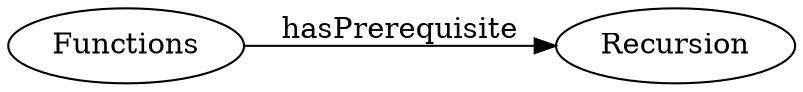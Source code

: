 digraph {
    rankdir=LR;

    # hard prerequisites
    "Functions" -> "Recursion" [ label="hasPrerequisite" ];
    
    # soft prerequisites
    # "Expressions" -> "Variables" [ label="hasSoftPrerequisite" ];
}
